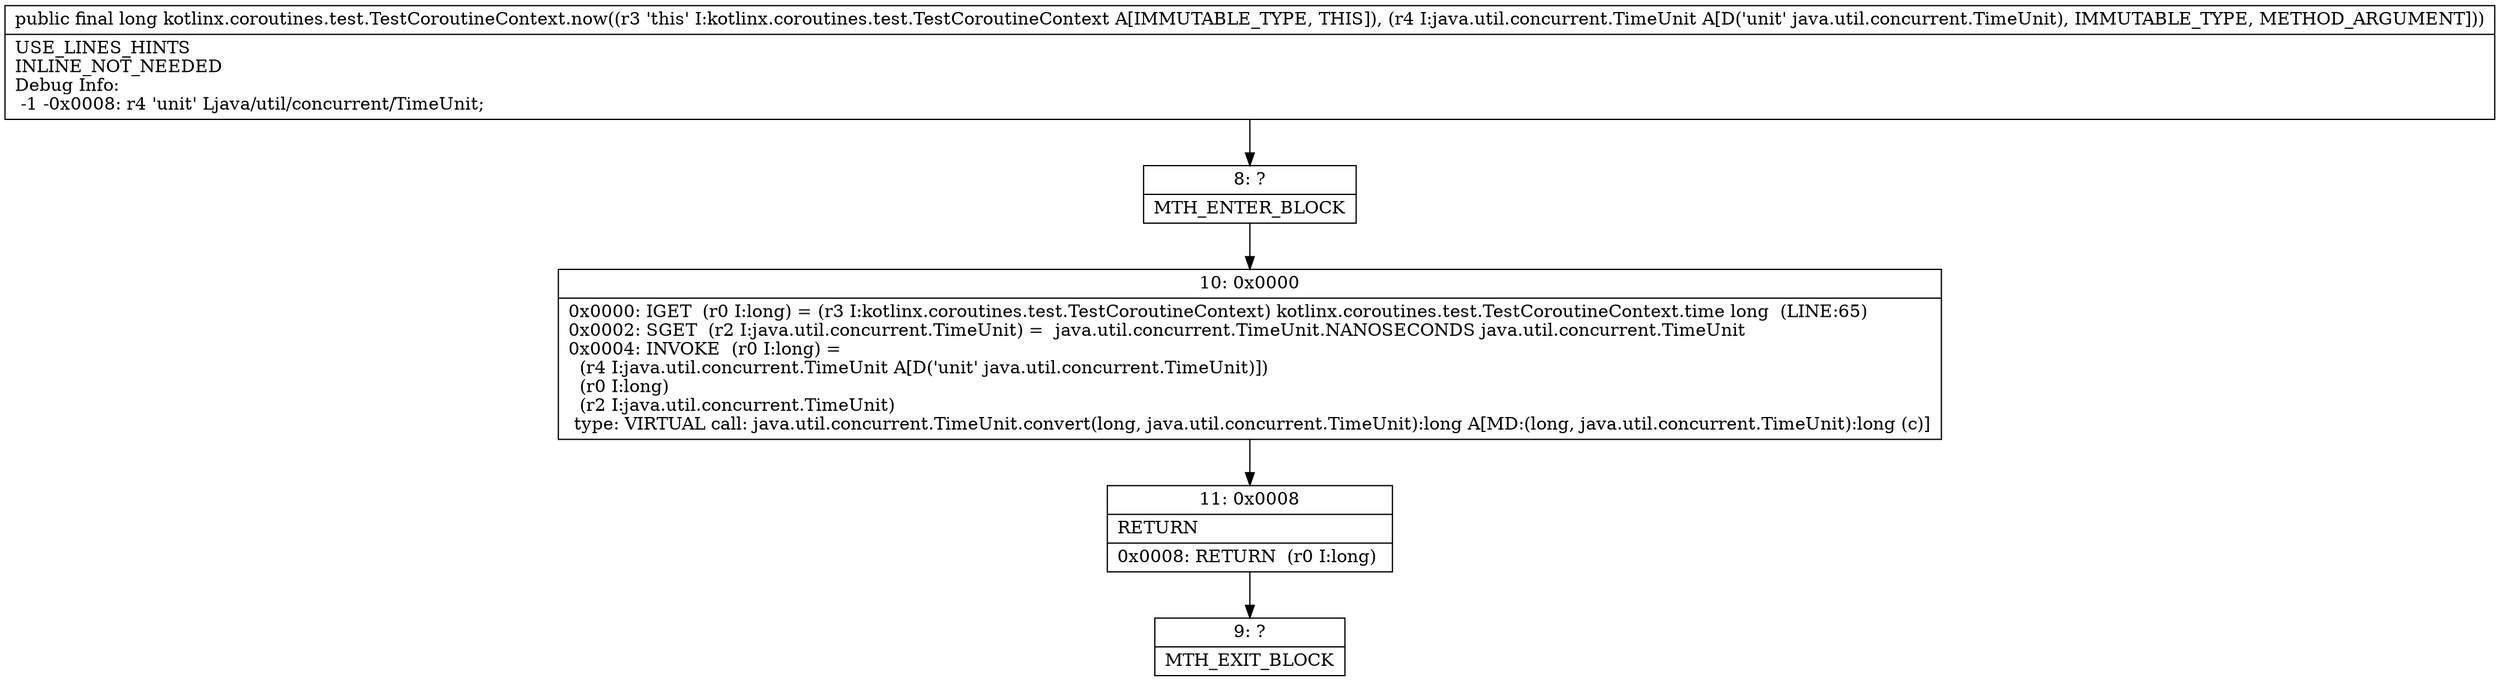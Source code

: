 digraph "CFG forkotlinx.coroutines.test.TestCoroutineContext.now(Ljava\/util\/concurrent\/TimeUnit;)J" {
Node_8 [shape=record,label="{8\:\ ?|MTH_ENTER_BLOCK\l}"];
Node_10 [shape=record,label="{10\:\ 0x0000|0x0000: IGET  (r0 I:long) = (r3 I:kotlinx.coroutines.test.TestCoroutineContext) kotlinx.coroutines.test.TestCoroutineContext.time long  (LINE:65)\l0x0002: SGET  (r2 I:java.util.concurrent.TimeUnit) =  java.util.concurrent.TimeUnit.NANOSECONDS java.util.concurrent.TimeUnit \l0x0004: INVOKE  (r0 I:long) = \l  (r4 I:java.util.concurrent.TimeUnit A[D('unit' java.util.concurrent.TimeUnit)])\l  (r0 I:long)\l  (r2 I:java.util.concurrent.TimeUnit)\l type: VIRTUAL call: java.util.concurrent.TimeUnit.convert(long, java.util.concurrent.TimeUnit):long A[MD:(long, java.util.concurrent.TimeUnit):long (c)]\l}"];
Node_11 [shape=record,label="{11\:\ 0x0008|RETURN\l|0x0008: RETURN  (r0 I:long) \l}"];
Node_9 [shape=record,label="{9\:\ ?|MTH_EXIT_BLOCK\l}"];
MethodNode[shape=record,label="{public final long kotlinx.coroutines.test.TestCoroutineContext.now((r3 'this' I:kotlinx.coroutines.test.TestCoroutineContext A[IMMUTABLE_TYPE, THIS]), (r4 I:java.util.concurrent.TimeUnit A[D('unit' java.util.concurrent.TimeUnit), IMMUTABLE_TYPE, METHOD_ARGUMENT]))  | USE_LINES_HINTS\lINLINE_NOT_NEEDED\lDebug Info:\l  \-1 \-0x0008: r4 'unit' Ljava\/util\/concurrent\/TimeUnit;\l}"];
MethodNode -> Node_8;Node_8 -> Node_10;
Node_10 -> Node_11;
Node_11 -> Node_9;
}

